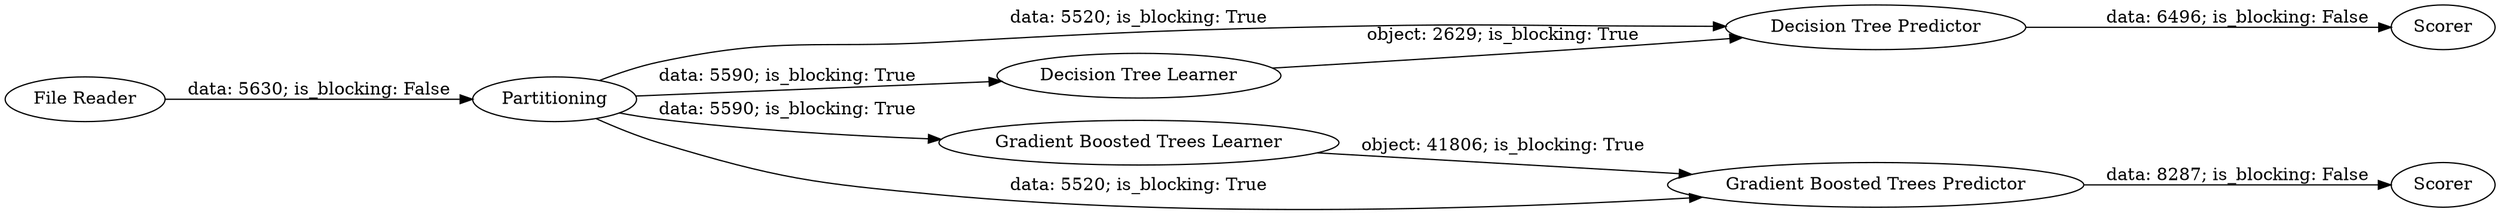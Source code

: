 digraph {
	"1500404904308809239_2" [label=Partitioning]
	"1500404904308809239_5" [label=Scorer]
	"1500404904308809239_8" [label=Scorer]
	"1500404904308809239_4" [label="Decision Tree Predictor"]
	"1500404904308809239_3" [label="Decision Tree Learner"]
	"1500404904308809239_6" [label="Gradient Boosted Trees Learner"]
	"1500404904308809239_1" [label="File Reader"]
	"1500404904308809239_7" [label="Gradient Boosted Trees Predictor"]
	"1500404904308809239_2" -> "1500404904308809239_4" [label="data: 5520; is_blocking: True"]
	"1500404904308809239_2" -> "1500404904308809239_7" [label="data: 5520; is_blocking: True"]
	"1500404904308809239_1" -> "1500404904308809239_2" [label="data: 5630; is_blocking: False"]
	"1500404904308809239_2" -> "1500404904308809239_6" [label="data: 5590; is_blocking: True"]
	"1500404904308809239_6" -> "1500404904308809239_7" [label="object: 41806; is_blocking: True"]
	"1500404904308809239_4" -> "1500404904308809239_5" [label="data: 6496; is_blocking: False"]
	"1500404904308809239_3" -> "1500404904308809239_4" [label="object: 2629; is_blocking: True"]
	"1500404904308809239_2" -> "1500404904308809239_3" [label="data: 5590; is_blocking: True"]
	"1500404904308809239_7" -> "1500404904308809239_8" [label="data: 8287; is_blocking: False"]
	rankdir=LR
}
